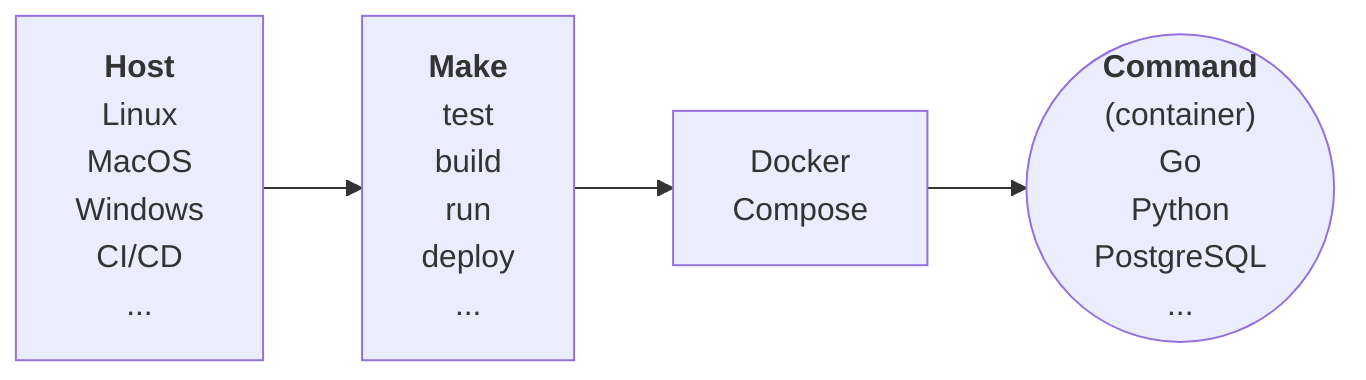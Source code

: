 graph LR
    host["`**Host**
    Linux
    MacOS
    Windows
    CI/CD
    ...`"]
    make["`**Make**
    test
    build
    run
    deploy
    ...`"]
    host-->make
    make-->docker[Docker
    Compose]
    container(("`**Command**
    &emsp;&emsp;(container)&emsp;&emsp;
    Go
    Python
    PostgreSQL
    ...`"))
    docker-->container
